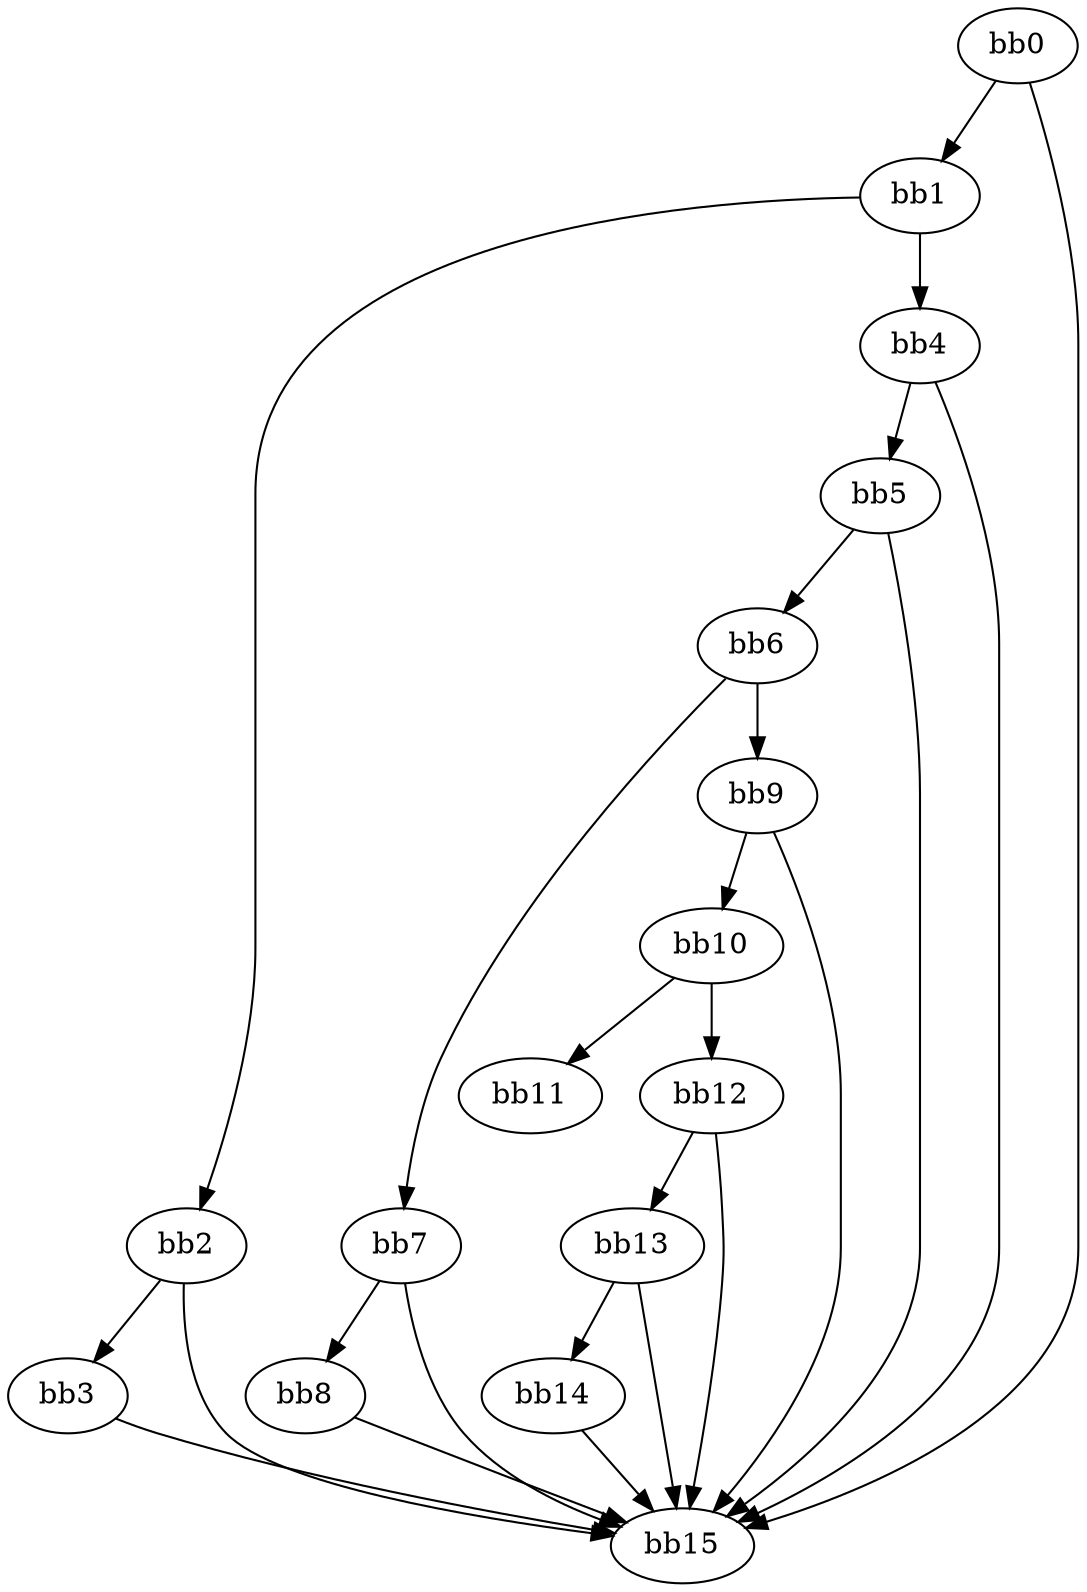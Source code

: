 digraph {
    0 [ label = "bb0\l" ]
    1 [ label = "bb1\l" ]
    2 [ label = "bb2\l" ]
    3 [ label = "bb3\l" ]
    4 [ label = "bb4\l" ]
    5 [ label = "bb5\l" ]
    6 [ label = "bb6\l" ]
    7 [ label = "bb7\l" ]
    8 [ label = "bb8\l" ]
    9 [ label = "bb9\l" ]
    10 [ label = "bb10\l" ]
    11 [ label = "bb11\l" ]
    12 [ label = "bb12\l" ]
    13 [ label = "bb13\l" ]
    14 [ label = "bb14\l" ]
    15 [ label = "bb15\l" ]
    0 -> 1 [ ]
    0 -> 15 [ ]
    1 -> 2 [ ]
    1 -> 4 [ ]
    2 -> 3 [ ]
    2 -> 15 [ ]
    3 -> 15 [ ]
    4 -> 5 [ ]
    4 -> 15 [ ]
    5 -> 6 [ ]
    5 -> 15 [ ]
    6 -> 7 [ ]
    6 -> 9 [ ]
    7 -> 8 [ ]
    7 -> 15 [ ]
    8 -> 15 [ ]
    9 -> 10 [ ]
    9 -> 15 [ ]
    10 -> 11 [ ]
    10 -> 12 [ ]
    12 -> 13 [ ]
    12 -> 15 [ ]
    13 -> 14 [ ]
    13 -> 15 [ ]
    14 -> 15 [ ]
}

